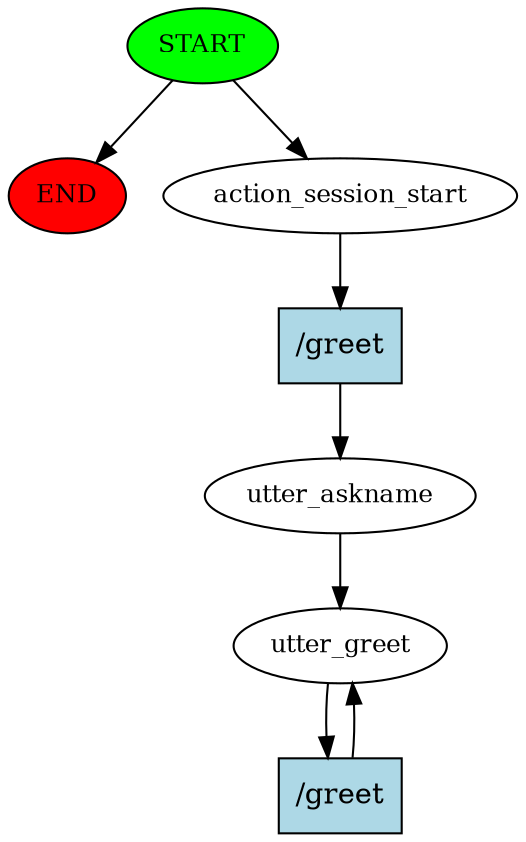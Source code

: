 digraph  {
0 [class="start active", fillcolor=green, fontsize=12, label=START, style=filled];
"-1" [class=end, fillcolor=red, fontsize=12, label=END, style=filled];
1 [class=active, fontsize=12, label=action_session_start];
2 [class=active, fontsize=12, label=utter_askname];
3 [class="active dashed", fontsize=12, label=utter_greet];
5 [class="intent active", fillcolor=lightblue, label="/greet", shape=rect, style=filled];
6 [class="intent active", fillcolor=lightblue, label="/greet", shape=rect, style=filled];
0 -> "-1"  [class="", key=NONE, label=""];
0 -> 1  [class=active, key=NONE, label=""];
1 -> 5  [class=active, key=0];
2 -> 3  [class=active, key=NONE, label=""];
3 -> 6  [class=active, key=0];
5 -> 2  [class=active, key=0];
6 -> 3  [class=active, key=0];
}
